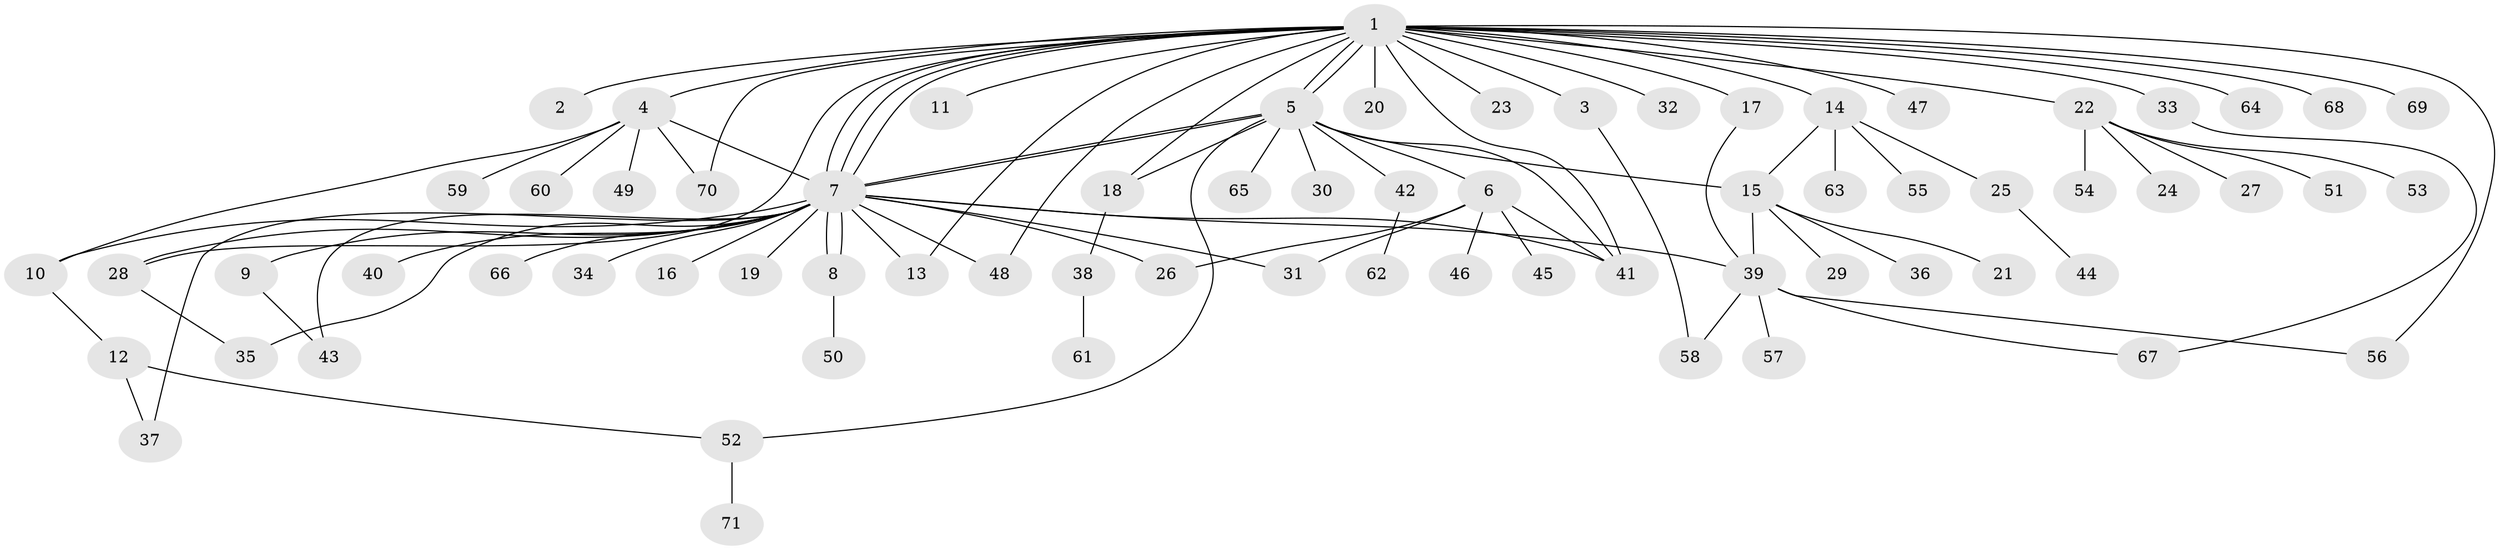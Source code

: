 // Generated by graph-tools (version 1.1) at 2025/11/02/27/25 16:11:10]
// undirected, 71 vertices, 98 edges
graph export_dot {
graph [start="1"]
  node [color=gray90,style=filled];
  1;
  2;
  3;
  4;
  5;
  6;
  7;
  8;
  9;
  10;
  11;
  12;
  13;
  14;
  15;
  16;
  17;
  18;
  19;
  20;
  21;
  22;
  23;
  24;
  25;
  26;
  27;
  28;
  29;
  30;
  31;
  32;
  33;
  34;
  35;
  36;
  37;
  38;
  39;
  40;
  41;
  42;
  43;
  44;
  45;
  46;
  47;
  48;
  49;
  50;
  51;
  52;
  53;
  54;
  55;
  56;
  57;
  58;
  59;
  60;
  61;
  62;
  63;
  64;
  65;
  66;
  67;
  68;
  69;
  70;
  71;
  1 -- 2;
  1 -- 3;
  1 -- 4;
  1 -- 5;
  1 -- 5;
  1 -- 7;
  1 -- 7;
  1 -- 7;
  1 -- 11;
  1 -- 13;
  1 -- 14;
  1 -- 17;
  1 -- 18;
  1 -- 20;
  1 -- 22;
  1 -- 23;
  1 -- 28;
  1 -- 32;
  1 -- 33;
  1 -- 41;
  1 -- 47;
  1 -- 48;
  1 -- 56;
  1 -- 64;
  1 -- 68;
  1 -- 69;
  1 -- 70;
  3 -- 58;
  4 -- 7;
  4 -- 10;
  4 -- 49;
  4 -- 59;
  4 -- 60;
  4 -- 70;
  5 -- 6;
  5 -- 7;
  5 -- 7;
  5 -- 15;
  5 -- 18;
  5 -- 30;
  5 -- 41;
  5 -- 42;
  5 -- 52;
  5 -- 65;
  6 -- 26;
  6 -- 31;
  6 -- 41;
  6 -- 45;
  6 -- 46;
  7 -- 8;
  7 -- 8;
  7 -- 9;
  7 -- 10;
  7 -- 13;
  7 -- 16;
  7 -- 19;
  7 -- 26;
  7 -- 28;
  7 -- 31;
  7 -- 34;
  7 -- 35;
  7 -- 37;
  7 -- 39;
  7 -- 40;
  7 -- 41;
  7 -- 43;
  7 -- 48;
  7 -- 66;
  8 -- 50;
  9 -- 43;
  10 -- 12;
  12 -- 37;
  12 -- 52;
  14 -- 15;
  14 -- 25;
  14 -- 55;
  14 -- 63;
  15 -- 21;
  15 -- 29;
  15 -- 36;
  15 -- 39;
  17 -- 39;
  18 -- 38;
  22 -- 24;
  22 -- 27;
  22 -- 51;
  22 -- 53;
  22 -- 54;
  25 -- 44;
  28 -- 35;
  33 -- 67;
  38 -- 61;
  39 -- 56;
  39 -- 57;
  39 -- 58;
  39 -- 67;
  42 -- 62;
  52 -- 71;
}

